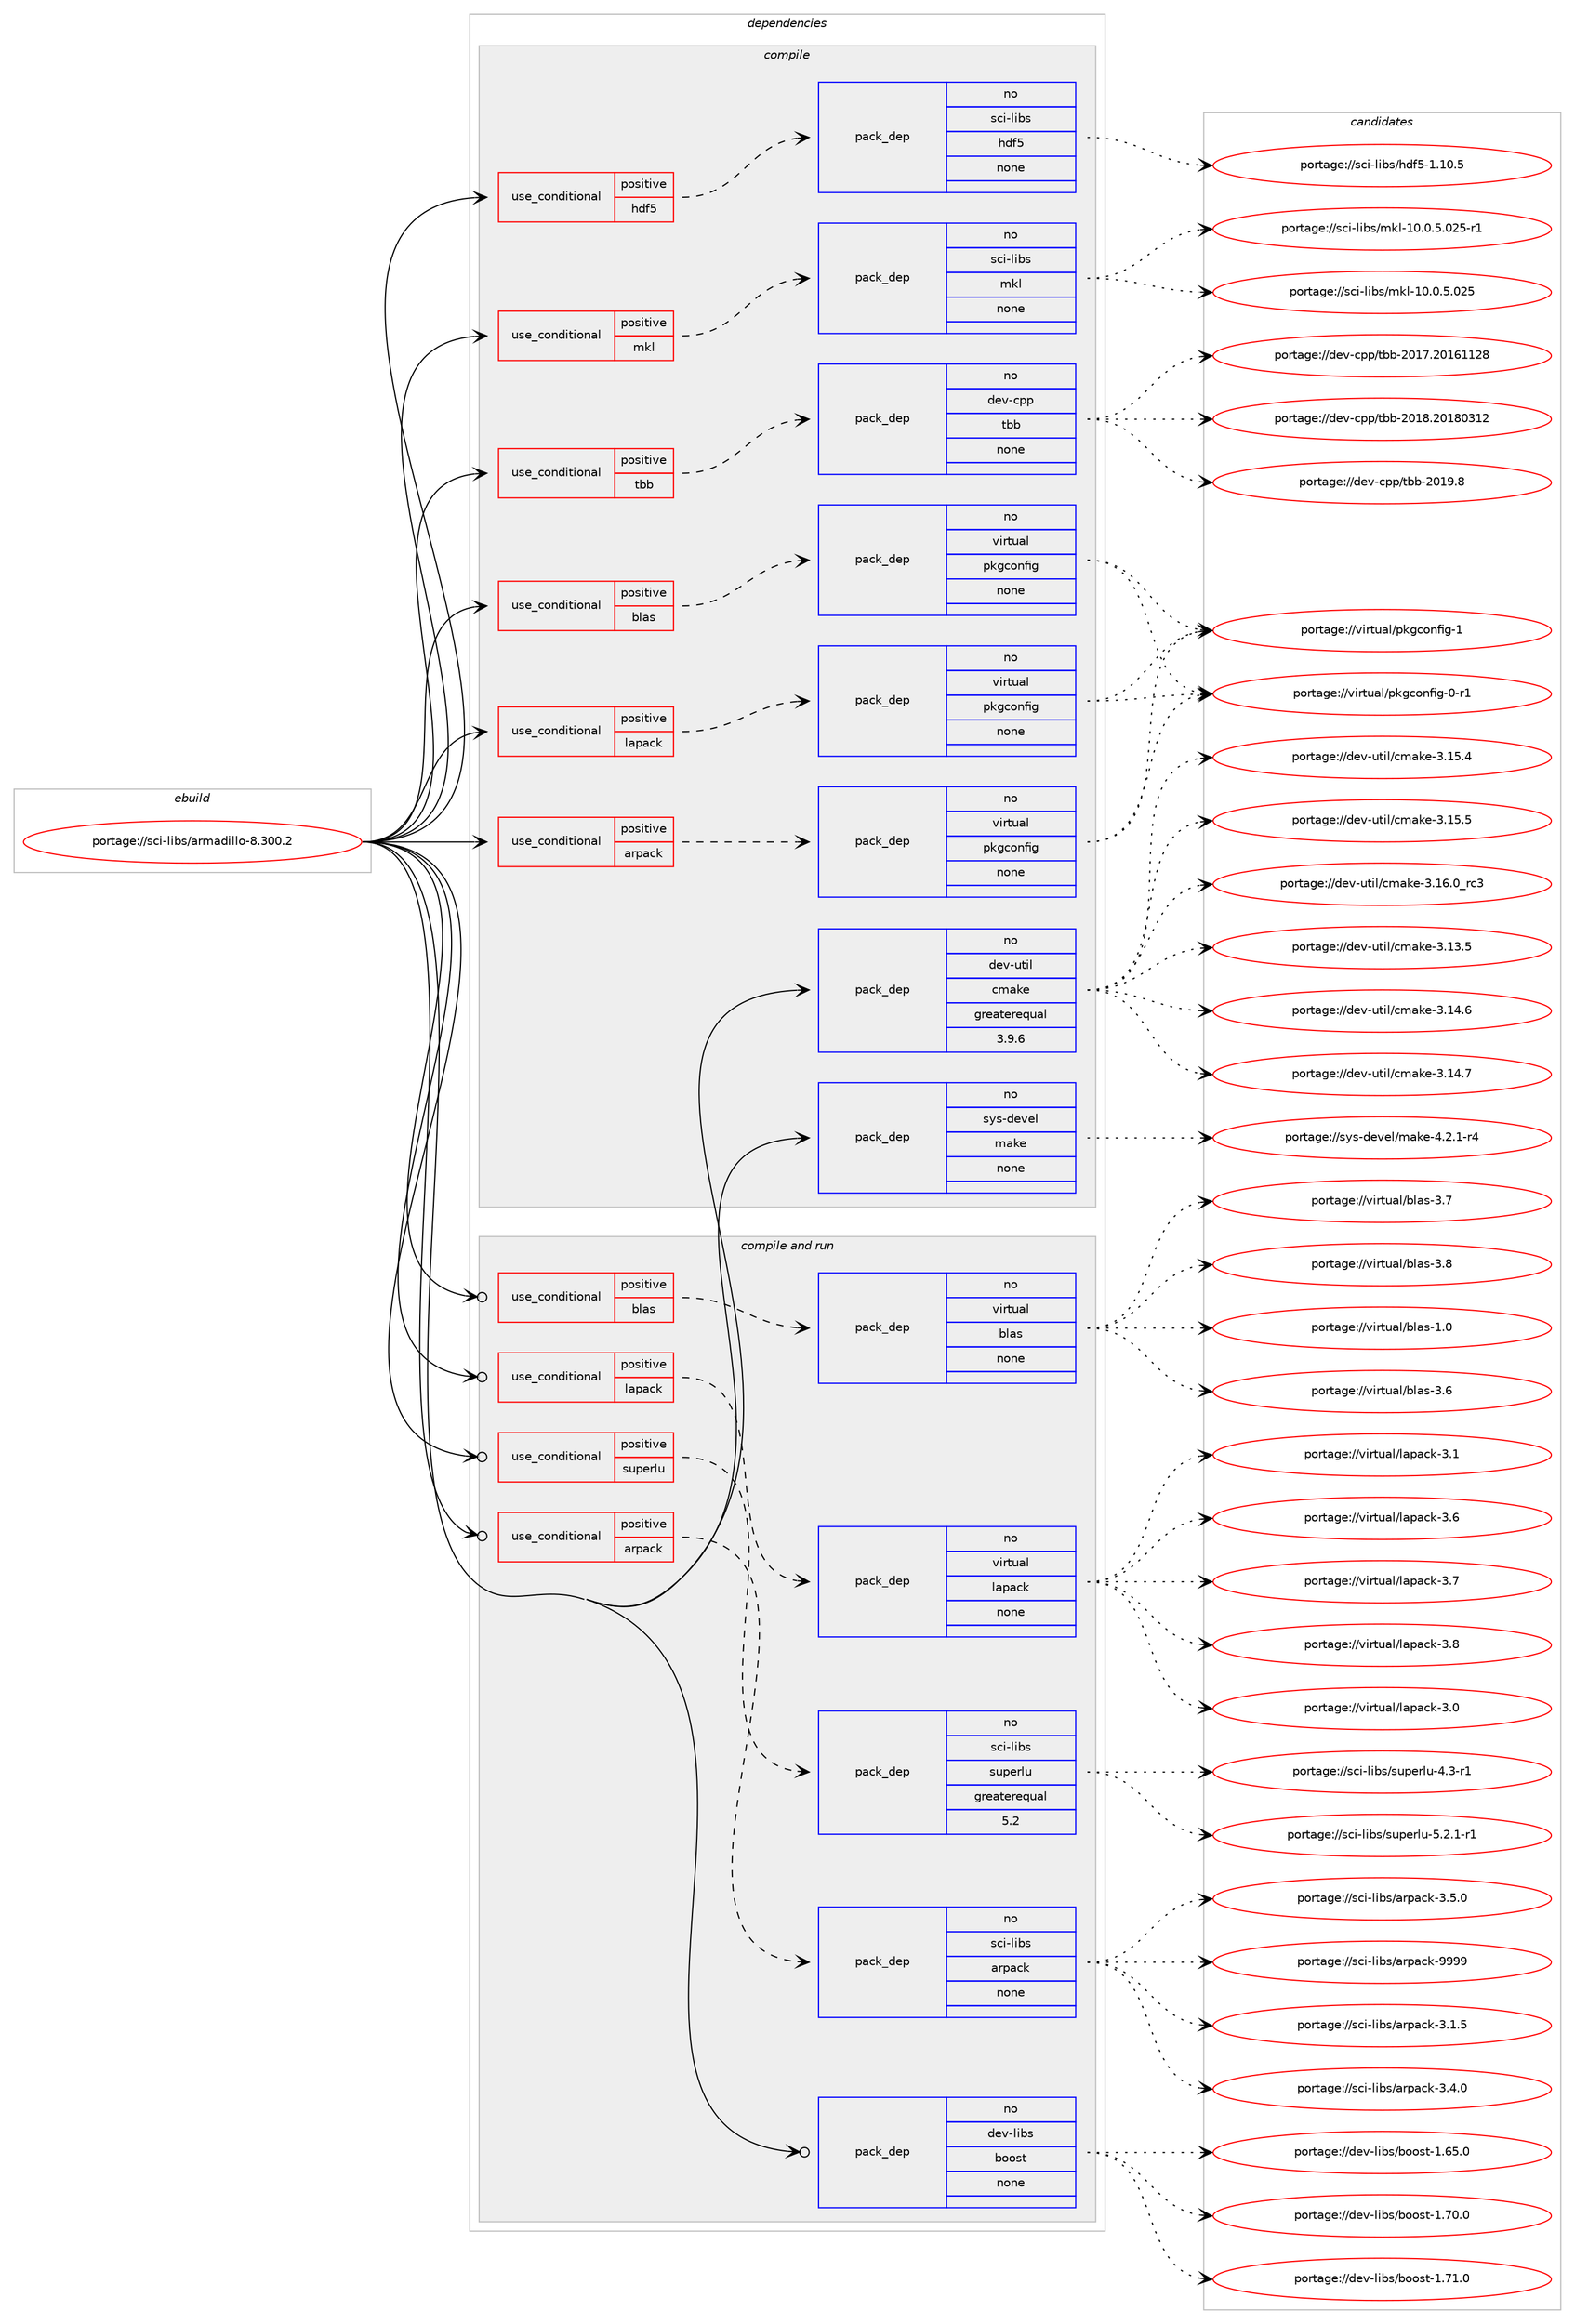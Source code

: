 digraph prolog {

# *************
# Graph options
# *************

newrank=true;
concentrate=true;
compound=true;
graph [rankdir=LR,fontname=Helvetica,fontsize=10,ranksep=1.5];#, ranksep=2.5, nodesep=0.2];
edge  [arrowhead=vee];
node  [fontname=Helvetica,fontsize=10];

# **********
# The ebuild
# **********

subgraph cluster_leftcol {
color=gray;
rank=same;
label=<<i>ebuild</i>>;
id [label="portage://sci-libs/armadillo-8.300.2", color=red, width=4, href="../sci-libs/armadillo-8.300.2.svg"];
}

# ****************
# The dependencies
# ****************

subgraph cluster_midcol {
color=gray;
label=<<i>dependencies</i>>;
subgraph cluster_compile {
fillcolor="#eeeeee";
style=filled;
label=<<i>compile</i>>;
subgraph cond96124 {
dependency388572 [label=<<TABLE BORDER="0" CELLBORDER="1" CELLSPACING="0" CELLPADDING="4"><TR><TD ROWSPAN="3" CELLPADDING="10">use_conditional</TD></TR><TR><TD>positive</TD></TR><TR><TD>arpack</TD></TR></TABLE>>, shape=none, color=red];
subgraph pack285862 {
dependency388573 [label=<<TABLE BORDER="0" CELLBORDER="1" CELLSPACING="0" CELLPADDING="4" WIDTH="220"><TR><TD ROWSPAN="6" CELLPADDING="30">pack_dep</TD></TR><TR><TD WIDTH="110">no</TD></TR><TR><TD>virtual</TD></TR><TR><TD>pkgconfig</TD></TR><TR><TD>none</TD></TR><TR><TD></TD></TR></TABLE>>, shape=none, color=blue];
}
dependency388572:e -> dependency388573:w [weight=20,style="dashed",arrowhead="vee"];
}
id:e -> dependency388572:w [weight=20,style="solid",arrowhead="vee"];
subgraph cond96125 {
dependency388574 [label=<<TABLE BORDER="0" CELLBORDER="1" CELLSPACING="0" CELLPADDING="4"><TR><TD ROWSPAN="3" CELLPADDING="10">use_conditional</TD></TR><TR><TD>positive</TD></TR><TR><TD>blas</TD></TR></TABLE>>, shape=none, color=red];
subgraph pack285863 {
dependency388575 [label=<<TABLE BORDER="0" CELLBORDER="1" CELLSPACING="0" CELLPADDING="4" WIDTH="220"><TR><TD ROWSPAN="6" CELLPADDING="30">pack_dep</TD></TR><TR><TD WIDTH="110">no</TD></TR><TR><TD>virtual</TD></TR><TR><TD>pkgconfig</TD></TR><TR><TD>none</TD></TR><TR><TD></TD></TR></TABLE>>, shape=none, color=blue];
}
dependency388574:e -> dependency388575:w [weight=20,style="dashed",arrowhead="vee"];
}
id:e -> dependency388574:w [weight=20,style="solid",arrowhead="vee"];
subgraph cond96126 {
dependency388576 [label=<<TABLE BORDER="0" CELLBORDER="1" CELLSPACING="0" CELLPADDING="4"><TR><TD ROWSPAN="3" CELLPADDING="10">use_conditional</TD></TR><TR><TD>positive</TD></TR><TR><TD>hdf5</TD></TR></TABLE>>, shape=none, color=red];
subgraph pack285864 {
dependency388577 [label=<<TABLE BORDER="0" CELLBORDER="1" CELLSPACING="0" CELLPADDING="4" WIDTH="220"><TR><TD ROWSPAN="6" CELLPADDING="30">pack_dep</TD></TR><TR><TD WIDTH="110">no</TD></TR><TR><TD>sci-libs</TD></TR><TR><TD>hdf5</TD></TR><TR><TD>none</TD></TR><TR><TD></TD></TR></TABLE>>, shape=none, color=blue];
}
dependency388576:e -> dependency388577:w [weight=20,style="dashed",arrowhead="vee"];
}
id:e -> dependency388576:w [weight=20,style="solid",arrowhead="vee"];
subgraph cond96127 {
dependency388578 [label=<<TABLE BORDER="0" CELLBORDER="1" CELLSPACING="0" CELLPADDING="4"><TR><TD ROWSPAN="3" CELLPADDING="10">use_conditional</TD></TR><TR><TD>positive</TD></TR><TR><TD>lapack</TD></TR></TABLE>>, shape=none, color=red];
subgraph pack285865 {
dependency388579 [label=<<TABLE BORDER="0" CELLBORDER="1" CELLSPACING="0" CELLPADDING="4" WIDTH="220"><TR><TD ROWSPAN="6" CELLPADDING="30">pack_dep</TD></TR><TR><TD WIDTH="110">no</TD></TR><TR><TD>virtual</TD></TR><TR><TD>pkgconfig</TD></TR><TR><TD>none</TD></TR><TR><TD></TD></TR></TABLE>>, shape=none, color=blue];
}
dependency388578:e -> dependency388579:w [weight=20,style="dashed",arrowhead="vee"];
}
id:e -> dependency388578:w [weight=20,style="solid",arrowhead="vee"];
subgraph cond96128 {
dependency388580 [label=<<TABLE BORDER="0" CELLBORDER="1" CELLSPACING="0" CELLPADDING="4"><TR><TD ROWSPAN="3" CELLPADDING="10">use_conditional</TD></TR><TR><TD>positive</TD></TR><TR><TD>mkl</TD></TR></TABLE>>, shape=none, color=red];
subgraph pack285866 {
dependency388581 [label=<<TABLE BORDER="0" CELLBORDER="1" CELLSPACING="0" CELLPADDING="4" WIDTH="220"><TR><TD ROWSPAN="6" CELLPADDING="30">pack_dep</TD></TR><TR><TD WIDTH="110">no</TD></TR><TR><TD>sci-libs</TD></TR><TR><TD>mkl</TD></TR><TR><TD>none</TD></TR><TR><TD></TD></TR></TABLE>>, shape=none, color=blue];
}
dependency388580:e -> dependency388581:w [weight=20,style="dashed",arrowhead="vee"];
}
id:e -> dependency388580:w [weight=20,style="solid",arrowhead="vee"];
subgraph cond96129 {
dependency388582 [label=<<TABLE BORDER="0" CELLBORDER="1" CELLSPACING="0" CELLPADDING="4"><TR><TD ROWSPAN="3" CELLPADDING="10">use_conditional</TD></TR><TR><TD>positive</TD></TR><TR><TD>tbb</TD></TR></TABLE>>, shape=none, color=red];
subgraph pack285867 {
dependency388583 [label=<<TABLE BORDER="0" CELLBORDER="1" CELLSPACING="0" CELLPADDING="4" WIDTH="220"><TR><TD ROWSPAN="6" CELLPADDING="30">pack_dep</TD></TR><TR><TD WIDTH="110">no</TD></TR><TR><TD>dev-cpp</TD></TR><TR><TD>tbb</TD></TR><TR><TD>none</TD></TR><TR><TD></TD></TR></TABLE>>, shape=none, color=blue];
}
dependency388582:e -> dependency388583:w [weight=20,style="dashed",arrowhead="vee"];
}
id:e -> dependency388582:w [weight=20,style="solid",arrowhead="vee"];
subgraph pack285868 {
dependency388584 [label=<<TABLE BORDER="0" CELLBORDER="1" CELLSPACING="0" CELLPADDING="4" WIDTH="220"><TR><TD ROWSPAN="6" CELLPADDING="30">pack_dep</TD></TR><TR><TD WIDTH="110">no</TD></TR><TR><TD>dev-util</TD></TR><TR><TD>cmake</TD></TR><TR><TD>greaterequal</TD></TR><TR><TD>3.9.6</TD></TR></TABLE>>, shape=none, color=blue];
}
id:e -> dependency388584:w [weight=20,style="solid",arrowhead="vee"];
subgraph pack285869 {
dependency388585 [label=<<TABLE BORDER="0" CELLBORDER="1" CELLSPACING="0" CELLPADDING="4" WIDTH="220"><TR><TD ROWSPAN="6" CELLPADDING="30">pack_dep</TD></TR><TR><TD WIDTH="110">no</TD></TR><TR><TD>sys-devel</TD></TR><TR><TD>make</TD></TR><TR><TD>none</TD></TR><TR><TD></TD></TR></TABLE>>, shape=none, color=blue];
}
id:e -> dependency388585:w [weight=20,style="solid",arrowhead="vee"];
}
subgraph cluster_compileandrun {
fillcolor="#eeeeee";
style=filled;
label=<<i>compile and run</i>>;
subgraph cond96130 {
dependency388586 [label=<<TABLE BORDER="0" CELLBORDER="1" CELLSPACING="0" CELLPADDING="4"><TR><TD ROWSPAN="3" CELLPADDING="10">use_conditional</TD></TR><TR><TD>positive</TD></TR><TR><TD>arpack</TD></TR></TABLE>>, shape=none, color=red];
subgraph pack285870 {
dependency388587 [label=<<TABLE BORDER="0" CELLBORDER="1" CELLSPACING="0" CELLPADDING="4" WIDTH="220"><TR><TD ROWSPAN="6" CELLPADDING="30">pack_dep</TD></TR><TR><TD WIDTH="110">no</TD></TR><TR><TD>sci-libs</TD></TR><TR><TD>arpack</TD></TR><TR><TD>none</TD></TR><TR><TD></TD></TR></TABLE>>, shape=none, color=blue];
}
dependency388586:e -> dependency388587:w [weight=20,style="dashed",arrowhead="vee"];
}
id:e -> dependency388586:w [weight=20,style="solid",arrowhead="odotvee"];
subgraph cond96131 {
dependency388588 [label=<<TABLE BORDER="0" CELLBORDER="1" CELLSPACING="0" CELLPADDING="4"><TR><TD ROWSPAN="3" CELLPADDING="10">use_conditional</TD></TR><TR><TD>positive</TD></TR><TR><TD>blas</TD></TR></TABLE>>, shape=none, color=red];
subgraph pack285871 {
dependency388589 [label=<<TABLE BORDER="0" CELLBORDER="1" CELLSPACING="0" CELLPADDING="4" WIDTH="220"><TR><TD ROWSPAN="6" CELLPADDING="30">pack_dep</TD></TR><TR><TD WIDTH="110">no</TD></TR><TR><TD>virtual</TD></TR><TR><TD>blas</TD></TR><TR><TD>none</TD></TR><TR><TD></TD></TR></TABLE>>, shape=none, color=blue];
}
dependency388588:e -> dependency388589:w [weight=20,style="dashed",arrowhead="vee"];
}
id:e -> dependency388588:w [weight=20,style="solid",arrowhead="odotvee"];
subgraph cond96132 {
dependency388590 [label=<<TABLE BORDER="0" CELLBORDER="1" CELLSPACING="0" CELLPADDING="4"><TR><TD ROWSPAN="3" CELLPADDING="10">use_conditional</TD></TR><TR><TD>positive</TD></TR><TR><TD>lapack</TD></TR></TABLE>>, shape=none, color=red];
subgraph pack285872 {
dependency388591 [label=<<TABLE BORDER="0" CELLBORDER="1" CELLSPACING="0" CELLPADDING="4" WIDTH="220"><TR><TD ROWSPAN="6" CELLPADDING="30">pack_dep</TD></TR><TR><TD WIDTH="110">no</TD></TR><TR><TD>virtual</TD></TR><TR><TD>lapack</TD></TR><TR><TD>none</TD></TR><TR><TD></TD></TR></TABLE>>, shape=none, color=blue];
}
dependency388590:e -> dependency388591:w [weight=20,style="dashed",arrowhead="vee"];
}
id:e -> dependency388590:w [weight=20,style="solid",arrowhead="odotvee"];
subgraph cond96133 {
dependency388592 [label=<<TABLE BORDER="0" CELLBORDER="1" CELLSPACING="0" CELLPADDING="4"><TR><TD ROWSPAN="3" CELLPADDING="10">use_conditional</TD></TR><TR><TD>positive</TD></TR><TR><TD>superlu</TD></TR></TABLE>>, shape=none, color=red];
subgraph pack285873 {
dependency388593 [label=<<TABLE BORDER="0" CELLBORDER="1" CELLSPACING="0" CELLPADDING="4" WIDTH="220"><TR><TD ROWSPAN="6" CELLPADDING="30">pack_dep</TD></TR><TR><TD WIDTH="110">no</TD></TR><TR><TD>sci-libs</TD></TR><TR><TD>superlu</TD></TR><TR><TD>greaterequal</TD></TR><TR><TD>5.2</TD></TR></TABLE>>, shape=none, color=blue];
}
dependency388592:e -> dependency388593:w [weight=20,style="dashed",arrowhead="vee"];
}
id:e -> dependency388592:w [weight=20,style="solid",arrowhead="odotvee"];
subgraph pack285874 {
dependency388594 [label=<<TABLE BORDER="0" CELLBORDER="1" CELLSPACING="0" CELLPADDING="4" WIDTH="220"><TR><TD ROWSPAN="6" CELLPADDING="30">pack_dep</TD></TR><TR><TD WIDTH="110">no</TD></TR><TR><TD>dev-libs</TD></TR><TR><TD>boost</TD></TR><TR><TD>none</TD></TR><TR><TD></TD></TR></TABLE>>, shape=none, color=blue];
}
id:e -> dependency388594:w [weight=20,style="solid",arrowhead="odotvee"];
}
subgraph cluster_run {
fillcolor="#eeeeee";
style=filled;
label=<<i>run</i>>;
}
}

# **************
# The candidates
# **************

subgraph cluster_choices {
rank=same;
color=gray;
label=<<i>candidates</i>>;

subgraph choice285862 {
color=black;
nodesep=1;
choiceportage11810511411611797108471121071039911111010210510345484511449 [label="portage://virtual/pkgconfig-0-r1", color=red, width=4,href="../virtual/pkgconfig-0-r1.svg"];
choiceportage1181051141161179710847112107103991111101021051034549 [label="portage://virtual/pkgconfig-1", color=red, width=4,href="../virtual/pkgconfig-1.svg"];
dependency388573:e -> choiceportage11810511411611797108471121071039911111010210510345484511449:w [style=dotted,weight="100"];
dependency388573:e -> choiceportage1181051141161179710847112107103991111101021051034549:w [style=dotted,weight="100"];
}
subgraph choice285863 {
color=black;
nodesep=1;
choiceportage11810511411611797108471121071039911111010210510345484511449 [label="portage://virtual/pkgconfig-0-r1", color=red, width=4,href="../virtual/pkgconfig-0-r1.svg"];
choiceportage1181051141161179710847112107103991111101021051034549 [label="portage://virtual/pkgconfig-1", color=red, width=4,href="../virtual/pkgconfig-1.svg"];
dependency388575:e -> choiceportage11810511411611797108471121071039911111010210510345484511449:w [style=dotted,weight="100"];
dependency388575:e -> choiceportage1181051141161179710847112107103991111101021051034549:w [style=dotted,weight="100"];
}
subgraph choice285864 {
color=black;
nodesep=1;
choiceportage115991054510810598115471041001025345494649484653 [label="portage://sci-libs/hdf5-1.10.5", color=red, width=4,href="../sci-libs/hdf5-1.10.5.svg"];
dependency388577:e -> choiceportage115991054510810598115471041001025345494649484653:w [style=dotted,weight="100"];
}
subgraph choice285865 {
color=black;
nodesep=1;
choiceportage11810511411611797108471121071039911111010210510345484511449 [label="portage://virtual/pkgconfig-0-r1", color=red, width=4,href="../virtual/pkgconfig-0-r1.svg"];
choiceportage1181051141161179710847112107103991111101021051034549 [label="portage://virtual/pkgconfig-1", color=red, width=4,href="../virtual/pkgconfig-1.svg"];
dependency388579:e -> choiceportage11810511411611797108471121071039911111010210510345484511449:w [style=dotted,weight="100"];
dependency388579:e -> choiceportage1181051141161179710847112107103991111101021051034549:w [style=dotted,weight="100"];
}
subgraph choice285866 {
color=black;
nodesep=1;
choiceportage115991054510810598115471091071084549484648465346485053 [label="portage://sci-libs/mkl-10.0.5.025", color=red, width=4,href="../sci-libs/mkl-10.0.5.025.svg"];
choiceportage1159910545108105981154710910710845494846484653464850534511449 [label="portage://sci-libs/mkl-10.0.5.025-r1", color=red, width=4,href="../sci-libs/mkl-10.0.5.025-r1.svg"];
dependency388581:e -> choiceportage115991054510810598115471091071084549484648465346485053:w [style=dotted,weight="100"];
dependency388581:e -> choiceportage1159910545108105981154710910710845494846484653464850534511449:w [style=dotted,weight="100"];
}
subgraph choice285867 {
color=black;
nodesep=1;
choiceportage10010111845991121124711698984550484955465048495449495056 [label="portage://dev-cpp/tbb-2017.20161128", color=red, width=4,href="../dev-cpp/tbb-2017.20161128.svg"];
choiceportage10010111845991121124711698984550484956465048495648514950 [label="portage://dev-cpp/tbb-2018.20180312", color=red, width=4,href="../dev-cpp/tbb-2018.20180312.svg"];
choiceportage100101118459911211247116989845504849574656 [label="portage://dev-cpp/tbb-2019.8", color=red, width=4,href="../dev-cpp/tbb-2019.8.svg"];
dependency388583:e -> choiceportage10010111845991121124711698984550484955465048495449495056:w [style=dotted,weight="100"];
dependency388583:e -> choiceportage10010111845991121124711698984550484956465048495648514950:w [style=dotted,weight="100"];
dependency388583:e -> choiceportage100101118459911211247116989845504849574656:w [style=dotted,weight="100"];
}
subgraph choice285868 {
color=black;
nodesep=1;
choiceportage1001011184511711610510847991099710710145514649514653 [label="portage://dev-util/cmake-3.13.5", color=red, width=4,href="../dev-util/cmake-3.13.5.svg"];
choiceportage1001011184511711610510847991099710710145514649524654 [label="portage://dev-util/cmake-3.14.6", color=red, width=4,href="../dev-util/cmake-3.14.6.svg"];
choiceportage1001011184511711610510847991099710710145514649524655 [label="portage://dev-util/cmake-3.14.7", color=red, width=4,href="../dev-util/cmake-3.14.7.svg"];
choiceportage1001011184511711610510847991099710710145514649534652 [label="portage://dev-util/cmake-3.15.4", color=red, width=4,href="../dev-util/cmake-3.15.4.svg"];
choiceportage1001011184511711610510847991099710710145514649534653 [label="portage://dev-util/cmake-3.15.5", color=red, width=4,href="../dev-util/cmake-3.15.5.svg"];
choiceportage1001011184511711610510847991099710710145514649544648951149951 [label="portage://dev-util/cmake-3.16.0_rc3", color=red, width=4,href="../dev-util/cmake-3.16.0_rc3.svg"];
dependency388584:e -> choiceportage1001011184511711610510847991099710710145514649514653:w [style=dotted,weight="100"];
dependency388584:e -> choiceportage1001011184511711610510847991099710710145514649524654:w [style=dotted,weight="100"];
dependency388584:e -> choiceportage1001011184511711610510847991099710710145514649524655:w [style=dotted,weight="100"];
dependency388584:e -> choiceportage1001011184511711610510847991099710710145514649534652:w [style=dotted,weight="100"];
dependency388584:e -> choiceportage1001011184511711610510847991099710710145514649534653:w [style=dotted,weight="100"];
dependency388584:e -> choiceportage1001011184511711610510847991099710710145514649544648951149951:w [style=dotted,weight="100"];
}
subgraph choice285869 {
color=black;
nodesep=1;
choiceportage1151211154510010111810110847109971071014552465046494511452 [label="portage://sys-devel/make-4.2.1-r4", color=red, width=4,href="../sys-devel/make-4.2.1-r4.svg"];
dependency388585:e -> choiceportage1151211154510010111810110847109971071014552465046494511452:w [style=dotted,weight="100"];
}
subgraph choice285870 {
color=black;
nodesep=1;
choiceportage11599105451081059811547971141129799107455146494653 [label="portage://sci-libs/arpack-3.1.5", color=red, width=4,href="../sci-libs/arpack-3.1.5.svg"];
choiceportage11599105451081059811547971141129799107455146524648 [label="portage://sci-libs/arpack-3.4.0", color=red, width=4,href="../sci-libs/arpack-3.4.0.svg"];
choiceportage11599105451081059811547971141129799107455146534648 [label="portage://sci-libs/arpack-3.5.0", color=red, width=4,href="../sci-libs/arpack-3.5.0.svg"];
choiceportage115991054510810598115479711411297991074557575757 [label="portage://sci-libs/arpack-9999", color=red, width=4,href="../sci-libs/arpack-9999.svg"];
dependency388587:e -> choiceportage11599105451081059811547971141129799107455146494653:w [style=dotted,weight="100"];
dependency388587:e -> choiceportage11599105451081059811547971141129799107455146524648:w [style=dotted,weight="100"];
dependency388587:e -> choiceportage11599105451081059811547971141129799107455146534648:w [style=dotted,weight="100"];
dependency388587:e -> choiceportage115991054510810598115479711411297991074557575757:w [style=dotted,weight="100"];
}
subgraph choice285871 {
color=black;
nodesep=1;
choiceportage1181051141161179710847981089711545494648 [label="portage://virtual/blas-1.0", color=red, width=4,href="../virtual/blas-1.0.svg"];
choiceportage1181051141161179710847981089711545514654 [label="portage://virtual/blas-3.6", color=red, width=4,href="../virtual/blas-3.6.svg"];
choiceportage1181051141161179710847981089711545514655 [label="portage://virtual/blas-3.7", color=red, width=4,href="../virtual/blas-3.7.svg"];
choiceportage1181051141161179710847981089711545514656 [label="portage://virtual/blas-3.8", color=red, width=4,href="../virtual/blas-3.8.svg"];
dependency388589:e -> choiceportage1181051141161179710847981089711545494648:w [style=dotted,weight="100"];
dependency388589:e -> choiceportage1181051141161179710847981089711545514654:w [style=dotted,weight="100"];
dependency388589:e -> choiceportage1181051141161179710847981089711545514655:w [style=dotted,weight="100"];
dependency388589:e -> choiceportage1181051141161179710847981089711545514656:w [style=dotted,weight="100"];
}
subgraph choice285872 {
color=black;
nodesep=1;
choiceportage118105114116117971084710897112979910745514648 [label="portage://virtual/lapack-3.0", color=red, width=4,href="../virtual/lapack-3.0.svg"];
choiceportage118105114116117971084710897112979910745514649 [label="portage://virtual/lapack-3.1", color=red, width=4,href="../virtual/lapack-3.1.svg"];
choiceportage118105114116117971084710897112979910745514654 [label="portage://virtual/lapack-3.6", color=red, width=4,href="../virtual/lapack-3.6.svg"];
choiceportage118105114116117971084710897112979910745514655 [label="portage://virtual/lapack-3.7", color=red, width=4,href="../virtual/lapack-3.7.svg"];
choiceportage118105114116117971084710897112979910745514656 [label="portage://virtual/lapack-3.8", color=red, width=4,href="../virtual/lapack-3.8.svg"];
dependency388591:e -> choiceportage118105114116117971084710897112979910745514648:w [style=dotted,weight="100"];
dependency388591:e -> choiceportage118105114116117971084710897112979910745514649:w [style=dotted,weight="100"];
dependency388591:e -> choiceportage118105114116117971084710897112979910745514654:w [style=dotted,weight="100"];
dependency388591:e -> choiceportage118105114116117971084710897112979910745514655:w [style=dotted,weight="100"];
dependency388591:e -> choiceportage118105114116117971084710897112979910745514656:w [style=dotted,weight="100"];
}
subgraph choice285873 {
color=black;
nodesep=1;
choiceportage11599105451081059811547115117112101114108117455246514511449 [label="portage://sci-libs/superlu-4.3-r1", color=red, width=4,href="../sci-libs/superlu-4.3-r1.svg"];
choiceportage115991054510810598115471151171121011141081174553465046494511449 [label="portage://sci-libs/superlu-5.2.1-r1", color=red, width=4,href="../sci-libs/superlu-5.2.1-r1.svg"];
dependency388593:e -> choiceportage11599105451081059811547115117112101114108117455246514511449:w [style=dotted,weight="100"];
dependency388593:e -> choiceportage115991054510810598115471151171121011141081174553465046494511449:w [style=dotted,weight="100"];
}
subgraph choice285874 {
color=black;
nodesep=1;
choiceportage1001011184510810598115479811111111511645494654534648 [label="portage://dev-libs/boost-1.65.0", color=red, width=4,href="../dev-libs/boost-1.65.0.svg"];
choiceportage1001011184510810598115479811111111511645494655484648 [label="portage://dev-libs/boost-1.70.0", color=red, width=4,href="../dev-libs/boost-1.70.0.svg"];
choiceportage1001011184510810598115479811111111511645494655494648 [label="portage://dev-libs/boost-1.71.0", color=red, width=4,href="../dev-libs/boost-1.71.0.svg"];
dependency388594:e -> choiceportage1001011184510810598115479811111111511645494654534648:w [style=dotted,weight="100"];
dependency388594:e -> choiceportage1001011184510810598115479811111111511645494655484648:w [style=dotted,weight="100"];
dependency388594:e -> choiceportage1001011184510810598115479811111111511645494655494648:w [style=dotted,weight="100"];
}
}

}
